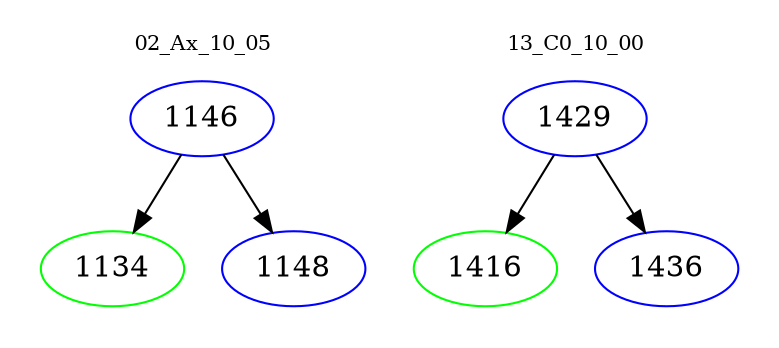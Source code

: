 digraph{
subgraph cluster_0 {
color = white
label = "02_Ax_10_05";
fontsize=10;
T0_1146 [label="1146", color="blue"]
T0_1146 -> T0_1134 [color="black"]
T0_1134 [label="1134", color="green"]
T0_1146 -> T0_1148 [color="black"]
T0_1148 [label="1148", color="blue"]
}
subgraph cluster_1 {
color = white
label = "13_C0_10_00";
fontsize=10;
T1_1429 [label="1429", color="blue"]
T1_1429 -> T1_1416 [color="black"]
T1_1416 [label="1416", color="green"]
T1_1429 -> T1_1436 [color="black"]
T1_1436 [label="1436", color="blue"]
}
}
